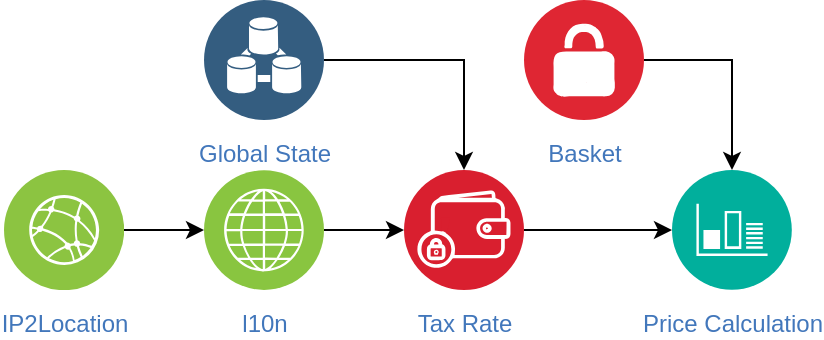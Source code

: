 <mxfile version="13.7.9" type="device"><diagram id="2f404044-711c-603c-8f00-f6bb4c023d3c" name="Page-1"><mxGraphModel dx="2514" dy="1472" grid="1" gridSize="10" guides="1" tooltips="1" connect="1" arrows="1" fold="1" page="1" pageScale="1" pageWidth="827" pageHeight="1169" background="#ffffff" math="0" shadow="0"><root><mxCell id="0"/><mxCell id="1" parent="0"/><mxCell id="QevHMkh7tLF9m2Pn_QO8-440" style="edgeStyle=orthogonalEdgeStyle;rounded=0;orthogonalLoop=1;jettySize=auto;html=1;" edge="1" parent="1" source="QevHMkh7tLF9m2Pn_QO8-433" target="QevHMkh7tLF9m2Pn_QO8-435"><mxGeometry relative="1" as="geometry"/></mxCell><mxCell id="QevHMkh7tLF9m2Pn_QO8-433" value="l10n" style="aspect=fixed;perimeter=ellipsePerimeter;html=1;align=center;shadow=0;dashed=0;fontColor=#4277BB;labelBackgroundColor=#ffffff;fontSize=12;spacingTop=3;image;image=img/lib/ibm/infrastructure/channels.svg;" vertex="1" parent="1"><mxGeometry x="150" y="555" width="60" height="60" as="geometry"/></mxCell><mxCell id="QevHMkh7tLF9m2Pn_QO8-439" style="edgeStyle=orthogonalEdgeStyle;rounded=0;orthogonalLoop=1;jettySize=auto;html=1;" edge="1" parent="1" source="QevHMkh7tLF9m2Pn_QO8-434" target="QevHMkh7tLF9m2Pn_QO8-433"><mxGeometry relative="1" as="geometry"/></mxCell><mxCell id="QevHMkh7tLF9m2Pn_QO8-434" value="IP2Location" style="aspect=fixed;perimeter=ellipsePerimeter;html=1;align=center;shadow=0;dashed=0;fontColor=#4277BB;labelBackgroundColor=#ffffff;fontSize=12;spacingTop=3;image;image=img/lib/ibm/infrastructure/edge_services.svg;" vertex="1" parent="1"><mxGeometry x="50" y="555" width="60" height="60" as="geometry"/></mxCell><mxCell id="QevHMkh7tLF9m2Pn_QO8-445" style="edgeStyle=orthogonalEdgeStyle;rounded=0;orthogonalLoop=1;jettySize=auto;html=1;" edge="1" parent="1" source="QevHMkh7tLF9m2Pn_QO8-435" target="QevHMkh7tLF9m2Pn_QO8-437"><mxGeometry relative="1" as="geometry"><Array as="points"><mxPoint x="330" y="585"/></Array></mxGeometry></mxCell><mxCell id="QevHMkh7tLF9m2Pn_QO8-435" value="Tax Rate" style="aspect=fixed;perimeter=ellipsePerimeter;html=1;align=center;shadow=0;dashed=0;fontColor=#4277BB;labelBackgroundColor=#ffffff;fontSize=12;spacingTop=3;image;image=img/lib/ibm/blockchain/wallet.svg;" vertex="1" parent="1"><mxGeometry x="250" y="555" width="60" height="60" as="geometry"/></mxCell><mxCell id="QevHMkh7tLF9m2Pn_QO8-441" style="edgeStyle=orthogonalEdgeStyle;rounded=0;orthogonalLoop=1;jettySize=auto;html=1;" edge="1" parent="1" source="QevHMkh7tLF9m2Pn_QO8-436" target="QevHMkh7tLF9m2Pn_QO8-435"><mxGeometry relative="1" as="geometry"/></mxCell><mxCell id="QevHMkh7tLF9m2Pn_QO8-436" value="Global State" style="aspect=fixed;perimeter=ellipsePerimeter;html=1;align=center;shadow=0;dashed=0;fontColor=#4277BB;labelBackgroundColor=#ffffff;fontSize=12;spacingTop=3;image;image=img/lib/ibm/data/device_registry.svg;" vertex="1" parent="1"><mxGeometry x="150" y="470" width="60" height="60" as="geometry"/></mxCell><mxCell id="QevHMkh7tLF9m2Pn_QO8-437" value="Price Calculation" style="aspect=fixed;perimeter=ellipsePerimeter;html=1;align=center;shadow=0;dashed=0;fontColor=#4277BB;labelBackgroundColor=#ffffff;fontSize=12;spacingTop=3;image;image=img/lib/ibm/management/monitoring_metrics.svg;" vertex="1" parent="1"><mxGeometry x="384" y="555" width="60" height="60" as="geometry"/></mxCell><mxCell id="QevHMkh7tLF9m2Pn_QO8-443" style="edgeStyle=orthogonalEdgeStyle;rounded=0;orthogonalLoop=1;jettySize=auto;html=1;" edge="1" parent="1" source="QevHMkh7tLF9m2Pn_QO8-438" target="QevHMkh7tLF9m2Pn_QO8-437"><mxGeometry relative="1" as="geometry"/></mxCell><mxCell id="QevHMkh7tLF9m2Pn_QO8-438" value="Basket" style="aspect=fixed;perimeter=ellipsePerimeter;html=1;align=center;shadow=0;dashed=0;fontColor=#4277BB;labelBackgroundColor=#ffffff;fontSize=12;spacingTop=3;image;image=img/lib/ibm/security/vpn.svg;" vertex="1" parent="1"><mxGeometry x="310" y="470" width="60" height="60" as="geometry"/></mxCell></root></mxGraphModel></diagram></mxfile>
